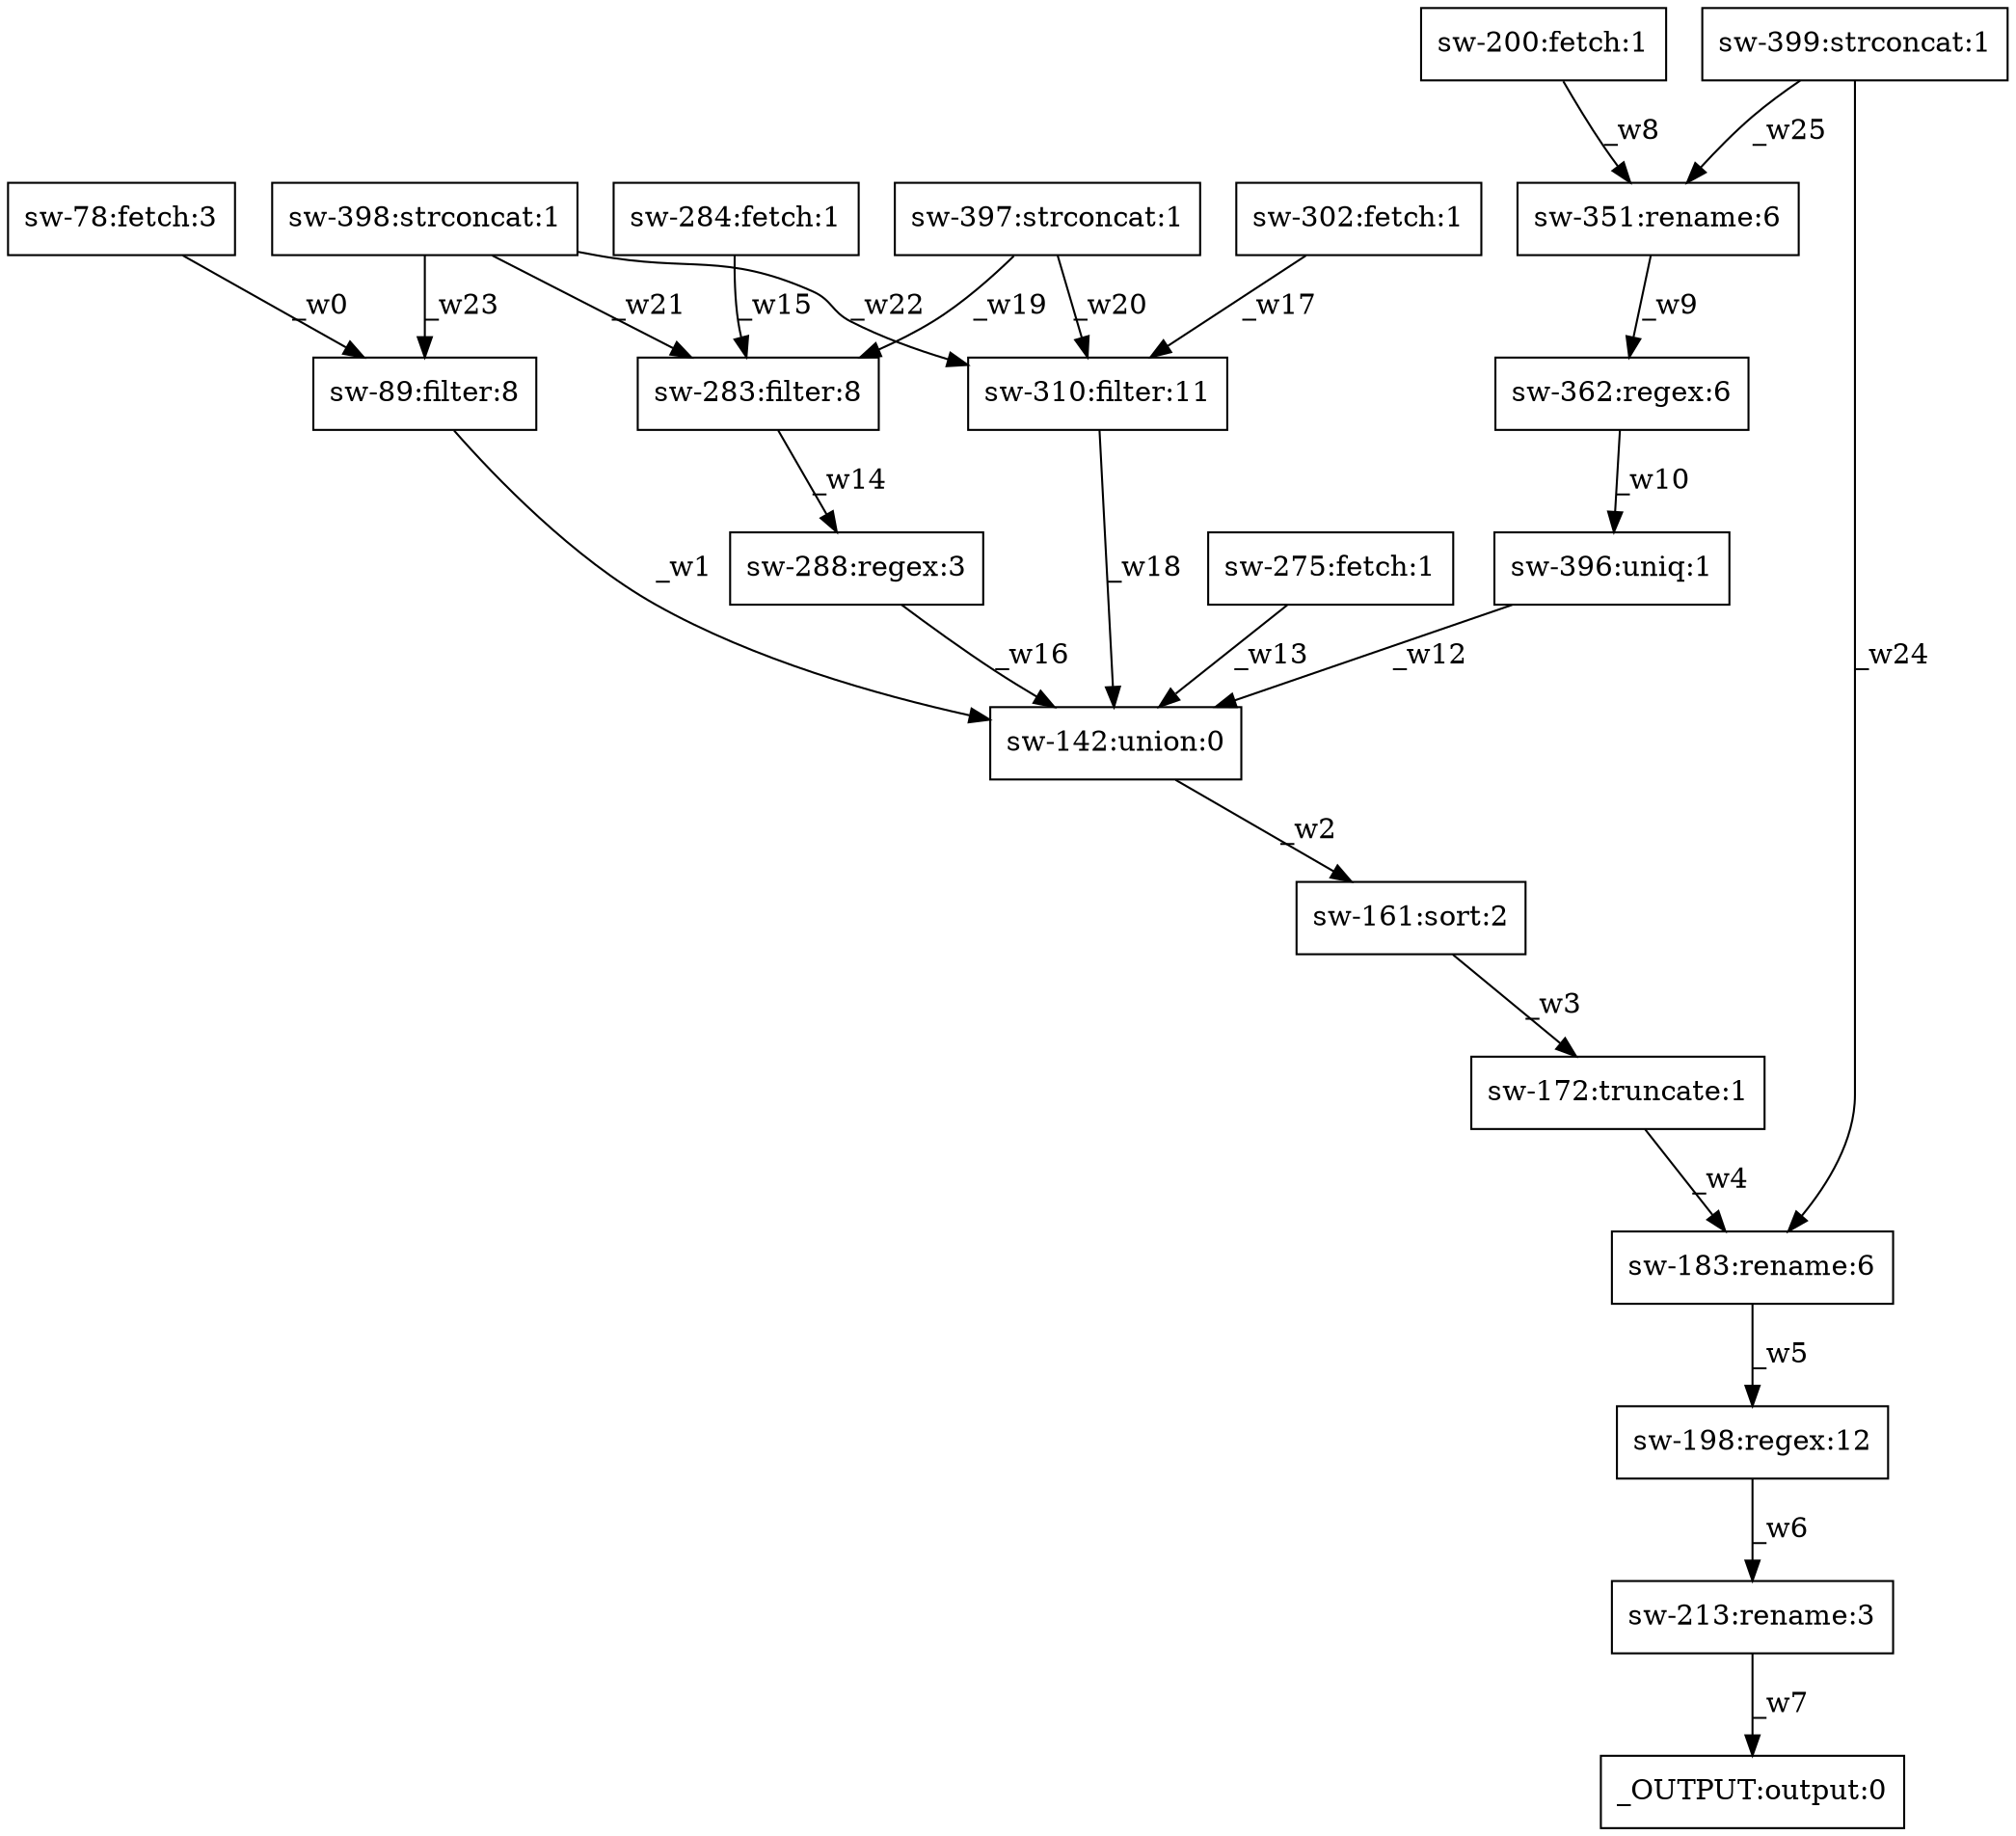 digraph test1 { node [shape=box] "sw-283" [label="sw-283:filter:8"];"sw-396" [label="sw-396:uniq:1"];"_OUTPUT" [label="_OUTPUT:output:0"];"sw-397" [label="sw-397:strconcat:1"];"sw-213" [label="sw-213:rename:3"];"sw-310" [label="sw-310:filter:11"];"sw-200" [label="sw-200:fetch:1"];"sw-399" [label="sw-399:strconcat:1"];"sw-275" [label="sw-275:fetch:1"];"sw-89" [label="sw-89:filter:8"];"sw-288" [label="sw-288:regex:3"];"sw-78" [label="sw-78:fetch:3"];"sw-161" [label="sw-161:sort:2"];"sw-183" [label="sw-183:rename:6"];"sw-142" [label="sw-142:union:0"];"sw-362" [label="sw-362:regex:6"];"sw-351" [label="sw-351:rename:6"];"sw-172" [label="sw-172:truncate:1"];"sw-398" [label="sw-398:strconcat:1"];"sw-302" [label="sw-302:fetch:1"];"sw-284" [label="sw-284:fetch:1"];"sw-198" [label="sw-198:regex:12"];"sw-78" -> "sw-89" [label="_w0"];"sw-89" -> "sw-142" [label="_w1"];"sw-142" -> "sw-161" [label="_w2"];"sw-161" -> "sw-172" [label="_w3"];"sw-172" -> "sw-183" [label="_w4"];"sw-183" -> "sw-198" [label="_w5"];"sw-198" -> "sw-213" [label="_w6"];"sw-213" -> "_OUTPUT" [label="_w7"];"sw-200" -> "sw-351" [label="_w8"];"sw-351" -> "sw-362" [label="_w9"];"sw-362" -> "sw-396" [label="_w10"];"sw-396" -> "sw-142" [label="_w12"];"sw-275" -> "sw-142" [label="_w13"];"sw-283" -> "sw-288" [label="_w14"];"sw-284" -> "sw-283" [label="_w15"];"sw-288" -> "sw-142" [label="_w16"];"sw-302" -> "sw-310" [label="_w17"];"sw-310" -> "sw-142" [label="_w18"];"sw-397" -> "sw-283" [label="_w19"];"sw-397" -> "sw-310" [label="_w20"];"sw-398" -> "sw-283" [label="_w21"];"sw-398" -> "sw-310" [label="_w22"];"sw-398" -> "sw-89" [label="_w23"];"sw-399" -> "sw-183" [label="_w24"];"sw-399" -> "sw-351" [label="_w25"];}